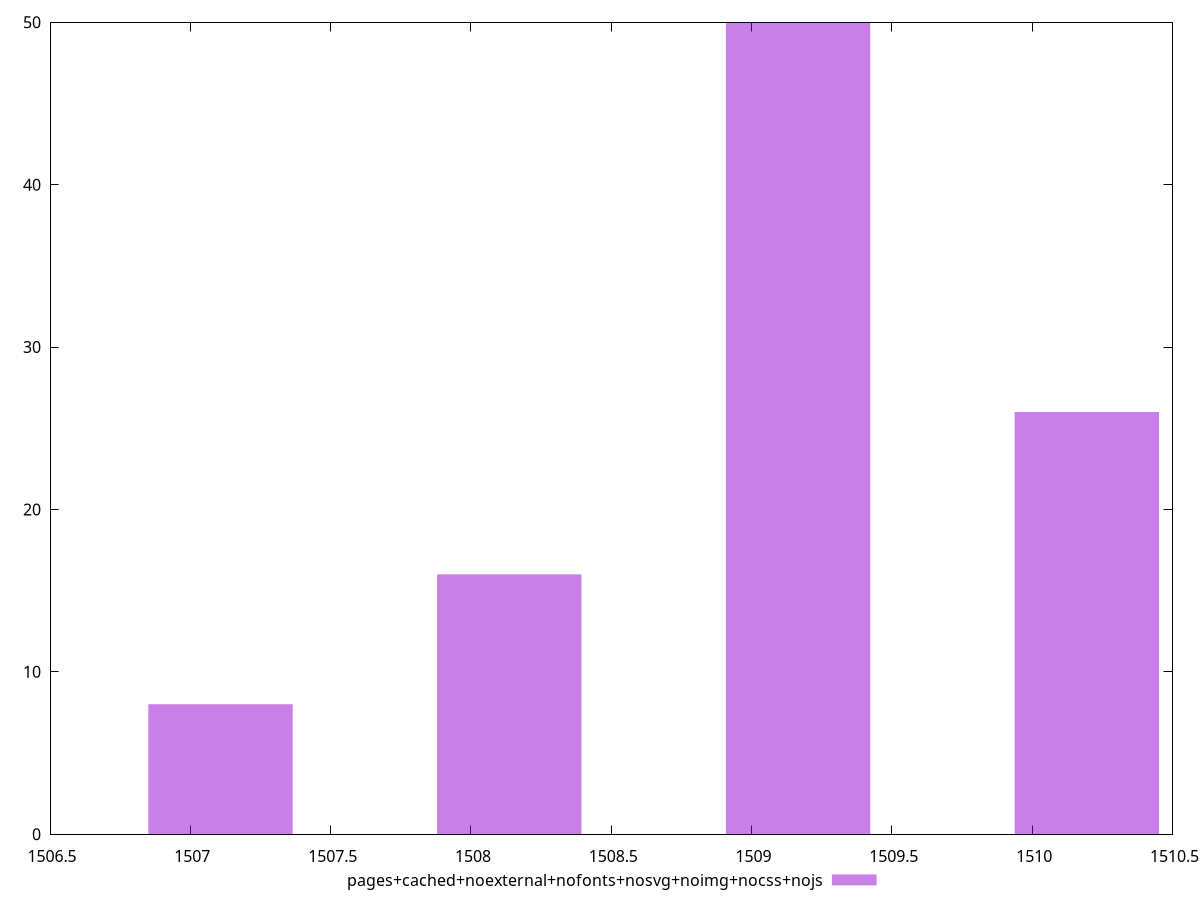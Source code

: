 $_pagesCachedNoexternalNofontsNosvgNoimgNocssNojs <<EOF
1510.1948379624187 26
1508.1366507897271 16
1509.165744376073 50
1507.1075572033815 8
EOF
set key outside below
set terminal pngcairo
set output "report_00006_2020-11-02T20-21-41.718Z/metrics/pages+cached+noexternal+nofonts+nosvg+noimg+nocss+nojs//raw_hist.png"
set yrange [0:50]
set boxwidth 0.5145467931728854
set style fill transparent solid 0.5 noborder
plot $_pagesCachedNoexternalNofontsNosvgNoimgNocssNojs title "pages+cached+noexternal+nofonts+nosvg+noimg+nocss+nojs" with boxes ,
